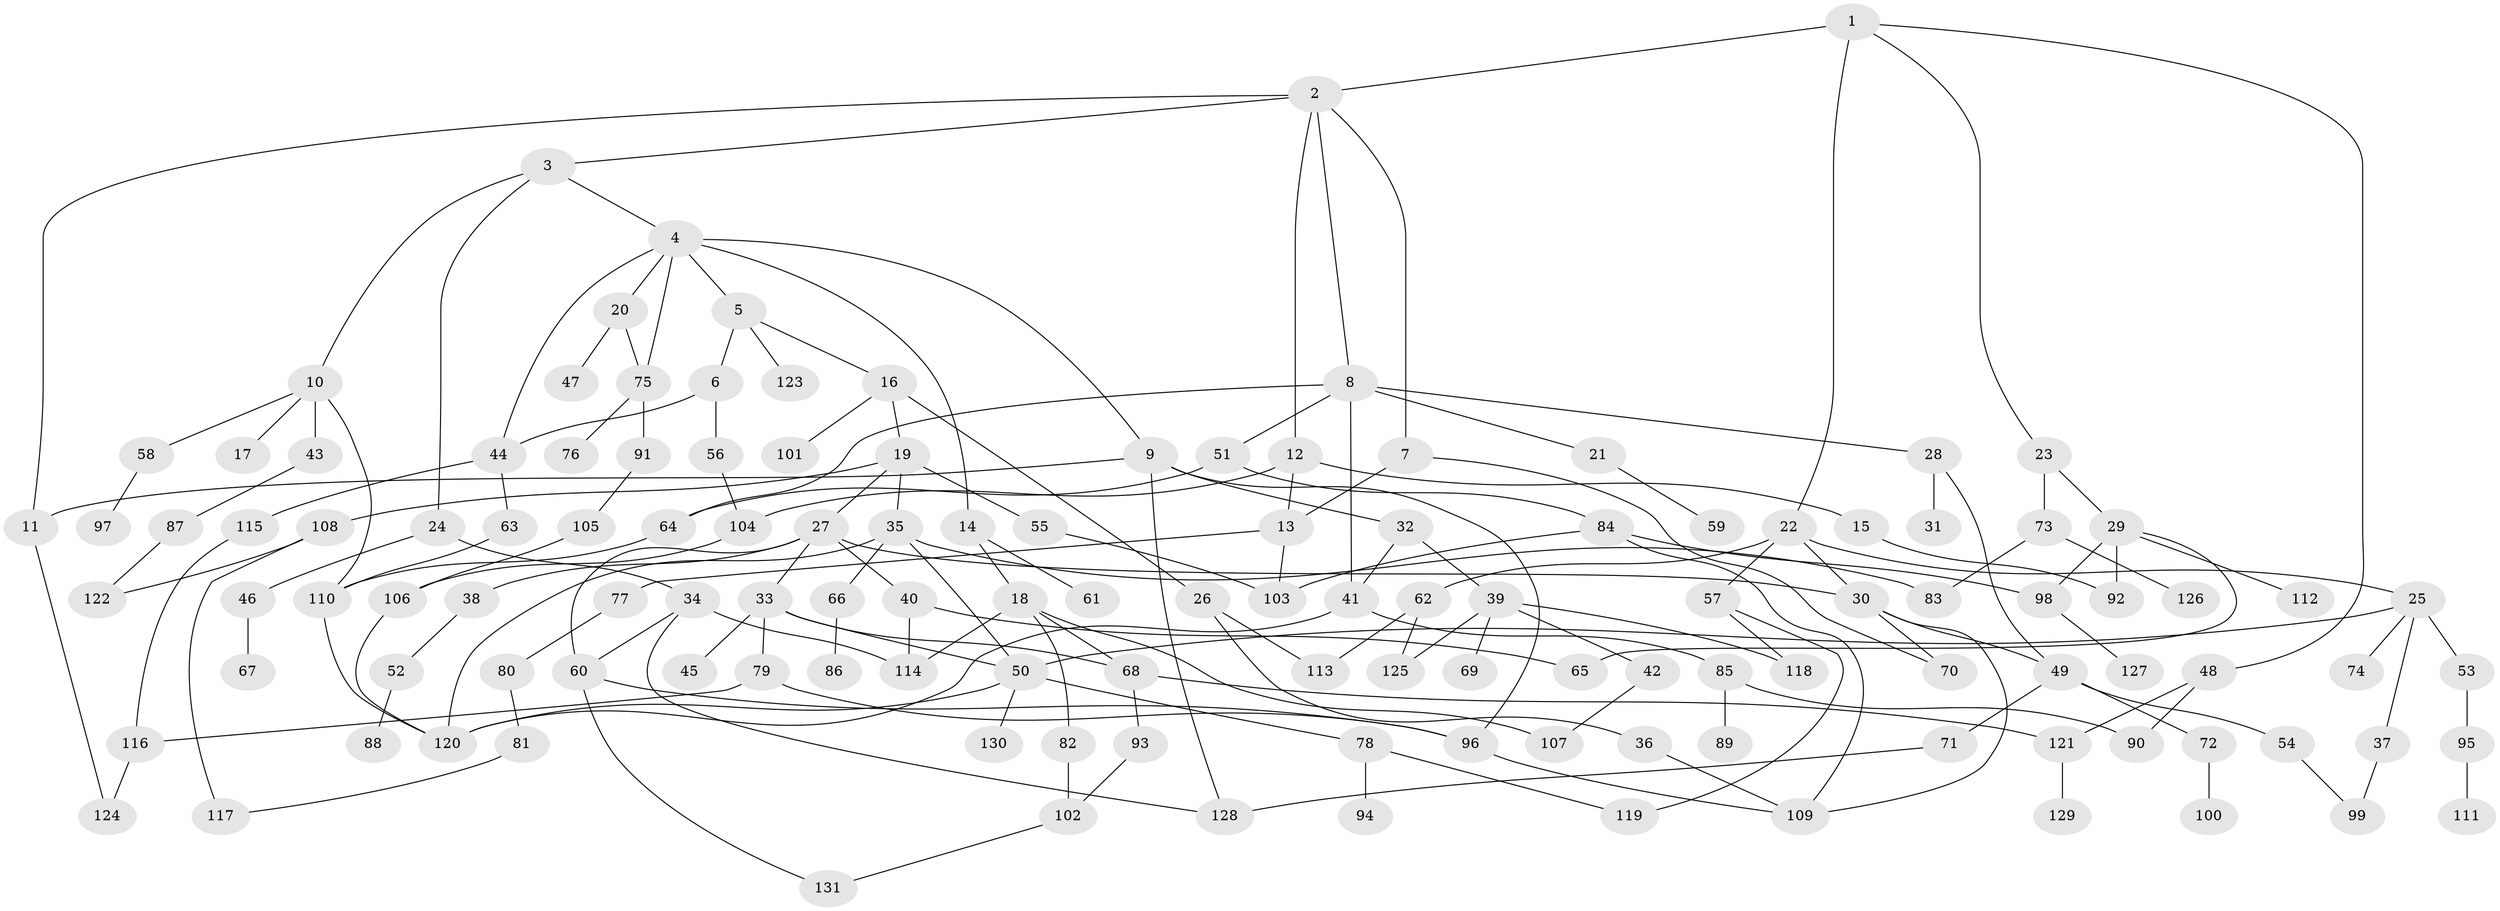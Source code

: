 // coarse degree distribution, {5: 0.14772727272727273, 9: 0.022727272727272728, 8: 0.011363636363636364, 3: 0.2159090909090909, 6: 0.03409090909090909, 7: 0.03409090909090909, 2: 0.29545454545454547, 1: 0.19318181818181818, 4: 0.045454545454545456}
// Generated by graph-tools (version 1.1) at 2025/51/02/27/25 19:51:38]
// undirected, 131 vertices, 180 edges
graph export_dot {
graph [start="1"]
  node [color=gray90,style=filled];
  1;
  2;
  3;
  4;
  5;
  6;
  7;
  8;
  9;
  10;
  11;
  12;
  13;
  14;
  15;
  16;
  17;
  18;
  19;
  20;
  21;
  22;
  23;
  24;
  25;
  26;
  27;
  28;
  29;
  30;
  31;
  32;
  33;
  34;
  35;
  36;
  37;
  38;
  39;
  40;
  41;
  42;
  43;
  44;
  45;
  46;
  47;
  48;
  49;
  50;
  51;
  52;
  53;
  54;
  55;
  56;
  57;
  58;
  59;
  60;
  61;
  62;
  63;
  64;
  65;
  66;
  67;
  68;
  69;
  70;
  71;
  72;
  73;
  74;
  75;
  76;
  77;
  78;
  79;
  80;
  81;
  82;
  83;
  84;
  85;
  86;
  87;
  88;
  89;
  90;
  91;
  92;
  93;
  94;
  95;
  96;
  97;
  98;
  99;
  100;
  101;
  102;
  103;
  104;
  105;
  106;
  107;
  108;
  109;
  110;
  111;
  112;
  113;
  114;
  115;
  116;
  117;
  118;
  119;
  120;
  121;
  122;
  123;
  124;
  125;
  126;
  127;
  128;
  129;
  130;
  131;
  1 -- 2;
  1 -- 22;
  1 -- 23;
  1 -- 48;
  2 -- 3;
  2 -- 7;
  2 -- 8;
  2 -- 12;
  2 -- 11;
  3 -- 4;
  3 -- 10;
  3 -- 24;
  4 -- 5;
  4 -- 9;
  4 -- 14;
  4 -- 20;
  4 -- 75;
  4 -- 44;
  5 -- 6;
  5 -- 16;
  5 -- 123;
  6 -- 44;
  6 -- 56;
  7 -- 13;
  7 -- 70;
  8 -- 21;
  8 -- 28;
  8 -- 51;
  8 -- 64;
  8 -- 41;
  9 -- 11;
  9 -- 32;
  9 -- 96;
  9 -- 128;
  10 -- 17;
  10 -- 43;
  10 -- 58;
  10 -- 110;
  11 -- 124;
  12 -- 15;
  12 -- 13;
  12 -- 104;
  13 -- 77;
  13 -- 103;
  14 -- 18;
  14 -- 61;
  15 -- 92;
  16 -- 19;
  16 -- 26;
  16 -- 101;
  18 -- 82;
  18 -- 114;
  18 -- 68;
  18 -- 107;
  19 -- 27;
  19 -- 35;
  19 -- 55;
  19 -- 108;
  20 -- 47;
  20 -- 75;
  21 -- 59;
  22 -- 25;
  22 -- 57;
  22 -- 62;
  22 -- 30;
  23 -- 29;
  23 -- 73;
  24 -- 34;
  24 -- 46;
  25 -- 37;
  25 -- 50;
  25 -- 53;
  25 -- 74;
  26 -- 36;
  26 -- 113;
  27 -- 30;
  27 -- 33;
  27 -- 38;
  27 -- 40;
  27 -- 60;
  28 -- 31;
  28 -- 49;
  29 -- 65;
  29 -- 98;
  29 -- 112;
  29 -- 92;
  30 -- 70;
  30 -- 49;
  30 -- 109;
  32 -- 39;
  32 -- 41;
  33 -- 45;
  33 -- 68;
  33 -- 79;
  33 -- 50;
  34 -- 128;
  34 -- 114;
  34 -- 60;
  35 -- 66;
  35 -- 83;
  35 -- 120;
  35 -- 50;
  36 -- 109;
  37 -- 99;
  38 -- 52;
  39 -- 42;
  39 -- 69;
  39 -- 118;
  39 -- 125;
  40 -- 65;
  40 -- 114;
  41 -- 85;
  41 -- 120;
  42 -- 107;
  43 -- 87;
  44 -- 63;
  44 -- 115;
  46 -- 67;
  48 -- 90;
  48 -- 121;
  49 -- 54;
  49 -- 71;
  49 -- 72;
  50 -- 78;
  50 -- 130;
  50 -- 120;
  51 -- 84;
  51 -- 64;
  52 -- 88;
  53 -- 95;
  54 -- 99;
  55 -- 103;
  56 -- 104;
  57 -- 119;
  57 -- 118;
  58 -- 97;
  60 -- 131;
  60 -- 96;
  62 -- 113;
  62 -- 125;
  63 -- 110;
  64 -- 110;
  66 -- 86;
  68 -- 93;
  68 -- 121;
  71 -- 128;
  72 -- 100;
  73 -- 83;
  73 -- 126;
  75 -- 76;
  75 -- 91;
  77 -- 80;
  78 -- 94;
  78 -- 119;
  79 -- 96;
  79 -- 116;
  80 -- 81;
  81 -- 117;
  82 -- 102;
  84 -- 109;
  84 -- 103;
  84 -- 98;
  85 -- 89;
  85 -- 90;
  87 -- 122;
  91 -- 105;
  93 -- 102;
  95 -- 111;
  96 -- 109;
  98 -- 127;
  102 -- 131;
  104 -- 106;
  105 -- 106;
  106 -- 120;
  108 -- 122;
  108 -- 117;
  110 -- 120;
  115 -- 116;
  116 -- 124;
  121 -- 129;
}
